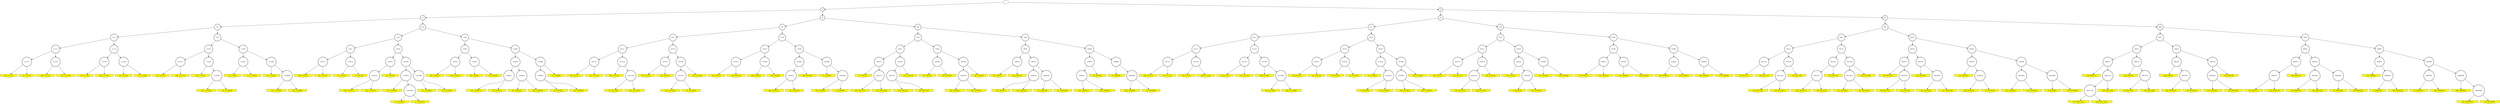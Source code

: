 // Huffman Tree
digraph {
	1 [label=1 shape=doublecircle]
	"" -> 1
	11 [label=11 shape=doublecircle]
	1 -> 11
	111 [label=111 shape=doublecircle]
	11 -> 111
	1111 [label=1111 shape=doublecircle]
	111 -> 1111
	11111 [label=11111 shape=doublecircle]
	1111 -> 11111
	111111 [label=111111 shape=doublecircle]
	11111 -> 111111
	1111111 [label="94: 1111111" color=black fillcolor=yellow shape=invhouse style=filled]
	111111 -> 1111111
	1111110 [label="8: 1111110" color=black fillcolor=yellow shape=invhouse style=filled]
	111111 -> 1111110
	111110 [label=111110 shape=doublecircle]
	11111 -> 111110
	1111101 [label="106: 1111101" color=black fillcolor=yellow shape=invhouse style=filled]
	111110 -> 1111101
	1111100 [label="101: 1111100" color=black fillcolor=yellow shape=invhouse style=filled]
	111110 -> 1111100
	11110 [label=11110 shape=doublecircle]
	1111 -> 11110
	111101 [label=111101 shape=doublecircle]
	11110 -> 111101
	1111011 [label="35: 1111011" color=black fillcolor=yellow shape=invhouse style=filled]
	111101 -> 1111011
	1111010 [label="205: 1111010" color=black fillcolor=yellow shape=invhouse style=filled]
	111101 -> 1111010
	111100 [label=111100 shape=doublecircle]
	11110 -> 111100
	1111001 [label="93: 1111001" color=black fillcolor=yellow shape=invhouse style=filled]
	111100 -> 1111001
	1111000 [label="72: 1111000" color=black fillcolor=yellow shape=invhouse style=filled]
	111100 -> 1111000
	1110 [label=1110 shape=doublecircle]
	111 -> 1110
	11101 [label=11101 shape=doublecircle]
	1110 -> 11101
	111011 [label=111011 shape=doublecircle]
	11101 -> 111011
	1110111 [label="45: 1110111" color=black fillcolor=yellow shape=invhouse style=filled]
	111011 -> 1110111
	1110110 [label="108: 1110110" color=black fillcolor=yellow shape=invhouse style=filled]
	111011 -> 1110110
	111010 [label=111010 shape=doublecircle]
	11101 -> 111010
	1110101 [label="109: 1110101" color=black fillcolor=yellow shape=invhouse style=filled]
	111010 -> 1110101
	1110100 [label=1110100 shape=doublecircle]
	111010 -> 1110100
	11101001 [label="225: 11101001" color=black fillcolor=yellow shape=invhouse style=filled]
	1110100 -> 11101001
	11101000 [label="44: 11101000" color=black fillcolor=yellow shape=invhouse style=filled]
	1110100 -> 11101000
	11100 [label=11100 shape=doublecircle]
	1110 -> 11100
	111001 [label=111001 shape=doublecircle]
	11100 -> 111001
	1110011 [label="33: 1110011" color=black fillcolor=yellow shape=invhouse style=filled]
	111001 -> 1110011
	1110010 [label="111: 1110010" color=black fillcolor=yellow shape=invhouse style=filled]
	111001 -> 1110010
	111000 [label=111000 shape=doublecircle]
	11100 -> 111000
	1110001 [label="91: 1110001" color=black fillcolor=yellow shape=invhouse style=filled]
	111000 -> 1110001
	1110000 [label=1110000 shape=doublecircle]
	111000 -> 1110000
	11100001 [label="231: 11100001" color=black fillcolor=yellow shape=invhouse style=filled]
	1110000 -> 11100001
	11100000 [label="48: 11100000" color=black fillcolor=yellow shape=invhouse style=filled]
	1110000 -> 11100000
	110 [label=110 shape=doublecircle]
	11 -> 110
	1101 [label=1101 shape=doublecircle]
	110 -> 1101
	11011 [label=11011 shape=doublecircle]
	1101 -> 11011
	110111 [label=110111 shape=doublecircle]
	11011 -> 110111
	1101111 [label="204: 1101111" color=black fillcolor=yellow shape=invhouse style=filled]
	110111 -> 1101111
	1101110 [label="49: 1101110" color=black fillcolor=yellow shape=invhouse style=filled]
	110111 -> 1101110
	110110 [label=110110 shape=doublecircle]
	11011 -> 110110
	1101101 [label="73: 1101101" color=black fillcolor=yellow shape=invhouse style=filled]
	110110 -> 1101101
	1101100 [label="9: 1101100" color=black fillcolor=yellow shape=invhouse style=filled]
	110110 -> 1101100
	11010 [label=11010 shape=doublecircle]
	1101 -> 11010
	110101 [label=110101 shape=doublecircle]
	11010 -> 110101
	1101011 [label=1101011 shape=doublecircle]
	110101 -> 1101011
	11010111 [label="238: 11010111" color=black fillcolor=yellow shape=invhouse style=filled]
	1101011 -> 11010111
	11010110 [label="232: 11010110" color=black fillcolor=yellow shape=invhouse style=filled]
	1101011 -> 11010110
	1101010 [label="32: 1101010" color=black fillcolor=yellow shape=invhouse style=filled]
	110101 -> 1101010
	110100 [label=110100 shape=doublecircle]
	11010 -> 110100
	1101001 [label=1101001 shape=doublecircle]
	110100 -> 1101001
	11010011 [label="237: 11010011" color=black fillcolor=yellow shape=invhouse style=filled]
	1101001 -> 11010011
	11010010 [label=11010010 shape=doublecircle]
	1101001 -> 11010010
	110100101 [label="0: 110100101" color=black fillcolor=yellow shape=invhouse style=filled]
	11010010 -> 110100101
	110100100 [label="2: 110100100" color=black fillcolor=yellow shape=invhouse style=filled]
	11010010 -> 110100100
	1101000 [label=1101000 shape=doublecircle]
	110100 -> 1101000
	11010001 [label="47: 11010001" color=black fillcolor=yellow shape=invhouse style=filled]
	1101000 -> 11010001
	11010000 [label="53: 11010000" color=black fillcolor=yellow shape=invhouse style=filled]
	1101000 -> 11010000
	1100 [label=1100 shape=doublecircle]
	110 -> 1100
	11001 [label=11001 shape=doublecircle]
	1100 -> 11001
	110011 [label=110011 shape=doublecircle]
	11001 -> 110011
	1100111 [label="241: 1100111" color=black fillcolor=yellow shape=invhouse style=filled]
	110011 -> 1100111
	1100110 [label="224: 1100110" color=black fillcolor=yellow shape=invhouse style=filled]
	110011 -> 1100110
	110010 [label=110010 shape=doublecircle]
	11001 -> 110010
	1100101 [label="90: 1100101" color=black fillcolor=yellow shape=invhouse style=filled]
	110010 -> 1100101
	1100100 [label="30: 1100100" color=black fillcolor=yellow shape=invhouse style=filled]
	110010 -> 1100100
	11000 [label=11000 shape=doublecircle]
	1100 -> 11000
	110001 [label=110001 shape=doublecircle]
	11000 -> 110001
	1100011 [label=1100011 shape=doublecircle]
	110001 -> 1100011
	11000111 [label="251: 11000111" color=black fillcolor=yellow shape=invhouse style=filled]
	1100011 -> 11000111
	11000110 [label="57: 11000110" color=black fillcolor=yellow shape=invhouse style=filled]
	1100011 -> 11000110
	1100010 [label=1100010 shape=doublecircle]
	110001 -> 1100010
	11000101 [label="52: 11000101" color=black fillcolor=yellow shape=invhouse style=filled]
	1100010 -> 11000101
	11000100 [label="239: 11000100" color=black fillcolor=yellow shape=invhouse style=filled]
	1100010 -> 11000100
	110000 [label=110000 shape=doublecircle]
	11000 -> 110000
	1100001 [label=1100001 shape=doublecircle]
	110000 -> 1100001
	11000011 [label="50: 11000011" color=black fillcolor=yellow shape=invhouse style=filled]
	1100001 -> 11000011
	11000010 [label="42: 11000010" color=black fillcolor=yellow shape=invhouse style=filled]
	1100001 -> 11000010
	1100000 [label="11: 1100000" color=black fillcolor=yellow shape=invhouse style=filled]
	110000 -> 1100000
	10 [label=10 shape=doublecircle]
	1 -> 10
	101 [label=101 shape=doublecircle]
	10 -> 101
	1011 [label=1011 shape=doublecircle]
	101 -> 1011
	10111 [label=10111 shape=doublecircle]
	1011 -> 10111
	101111 [label=101111 shape=doublecircle]
	10111 -> 101111
	1011111 [label="88: 1011111" color=black fillcolor=yellow shape=invhouse style=filled]
	101111 -> 1011111
	1011110 [label="113: 1011110" color=black fillcolor=yellow shape=invhouse style=filled]
	101111 -> 1011110
	101110 [label=101110 shape=doublecircle]
	10111 -> 101110
	1011101 [label="202: 1011101" color=black fillcolor=yellow shape=invhouse style=filled]
	101110 -> 1011101
	1011100 [label=1011100 shape=doublecircle]
	101110 -> 1011100
	10111001 [label="43: 10111001" color=black fillcolor=yellow shape=invhouse style=filled]
	1011100 -> 10111001
	10111000 [label="240: 10111000" color=black fillcolor=yellow shape=invhouse style=filled]
	1011100 -> 10111000
	10110 [label=10110 shape=doublecircle]
	1011 -> 10110
	101101 [label=101101 shape=doublecircle]
	10110 -> 101101
	1011011 [label="75: 1011011" color=black fillcolor=yellow shape=invhouse style=filled]
	101101 -> 1011011
	1011010 [label="29: 1011010" color=black fillcolor=yellow shape=invhouse style=filled]
	101101 -> 1011010
	101100 [label=101100 shape=doublecircle]
	10110 -> 101100
	1011001 [label=1011001 shape=doublecircle]
	101100 -> 1011001
	10110011 [label="234: 10110011" color=black fillcolor=yellow shape=invhouse style=filled]
	1011001 -> 10110011
	10110010 [label="51: 10110010" color=black fillcolor=yellow shape=invhouse style=filled]
	1011001 -> 10110010
	1011000 [label="114: 1011000" color=black fillcolor=yellow shape=invhouse style=filled]
	101100 -> 1011000
	1010 [label=1010 shape=doublecircle]
	101 -> 1010
	10101 [label=10101 shape=doublecircle]
	1010 -> 10101
	101011 [label=101011 shape=doublecircle]
	10101 -> 101011
	1010111 [label="56: 1010111" color=black fillcolor=yellow shape=invhouse style=filled]
	101011 -> 1010111
	1010110 [label="142: 1010110" color=black fillcolor=yellow shape=invhouse style=filled]
	101011 -> 1010110
	101010 [label=101010 shape=doublecircle]
	10101 -> 101010
	1010101 [label="236: 1010101" color=black fillcolor=yellow shape=invhouse style=filled]
	101010 -> 1010101
	1010100 [label="86: 1010100" color=black fillcolor=yellow shape=invhouse style=filled]
	101010 -> 1010100
	10100 [label=10100 shape=doublecircle]
	1010 -> 10100
	101001 [label=101001 shape=doublecircle]
	10100 -> 101001
	1010011 [label=1010011 shape=doublecircle]
	101001 -> 1010011
	10100111 [label="242: 10100111" color=black fillcolor=yellow shape=invhouse style=filled]
	1010011 -> 10100111
	10100110 [label="59: 10100110" color=black fillcolor=yellow shape=invhouse style=filled]
	1010011 -> 10100110
	1010010 [label="200: 1010010" color=black fillcolor=yellow shape=invhouse style=filled]
	101001 -> 1010010
	101000 [label=101000 shape=doublecircle]
	10100 -> 101000
	1010001 [label="77: 1010001" color=black fillcolor=yellow shape=invhouse style=filled]
	101000 -> 1010001
	1010000 [label=1010000 shape=doublecircle]
	101000 -> 1010000
	10100001 [label="58: 10100001" color=black fillcolor=yellow shape=invhouse style=filled]
	1010000 -> 10100001
	10100000 [label="4: 10100000" color=black fillcolor=yellow shape=invhouse style=filled]
	1010000 -> 10100000
	100 [label=100 shape=doublecircle]
	10 -> 100
	1001 [label=1001 shape=doublecircle]
	100 -> 1001
	10011 [label=10011 shape=doublecircle]
	1001 -> 10011
	100111 [label=100111 shape=doublecircle]
	10011 -> 100111
	1001111 [label="13: 1001111" color=black fillcolor=yellow shape=invhouse style=filled]
	100111 -> 1001111
	1001110 [label=1001110 shape=doublecircle]
	100111 -> 1001110
	10011101 [label="233: 10011101" color=black fillcolor=yellow shape=invhouse style=filled]
	1001110 -> 10011101
	10011100 [label="254: 10011100" color=black fillcolor=yellow shape=invhouse style=filled]
	1001110 -> 10011100
	100110 [label=100110 shape=doublecircle]
	10011 -> 100110
	1001101 [label=1001101 shape=doublecircle]
	100110 -> 1001101
	10011011 [label="223: 10011011" color=black fillcolor=yellow shape=invhouse style=filled]
	1001101 -> 10011011
	10011010 [label="54: 10011010" color=black fillcolor=yellow shape=invhouse style=filled]
	1001101 -> 10011010
	1001100 [label="116: 1001100" color=black fillcolor=yellow shape=invhouse style=filled]
	100110 -> 1001100
	10010 [label=10010 shape=doublecircle]
	1001 -> 10010
	100101 [label=100101 shape=doublecircle]
	10010 -> 100101
	1001011 [label="81: 1001011" color=black fillcolor=yellow shape=invhouse style=filled]
	100101 -> 1001011
	1001010 [label="146: 1001010" color=black fillcolor=yellow shape=invhouse style=filled]
	100101 -> 1001010
	100100 [label=100100 shape=doublecircle]
	10010 -> 100100
	1001001 [label=1001001 shape=doublecircle]
	100100 -> 1001001
	10010011 [label="250: 10010011" color=black fillcolor=yellow shape=invhouse style=filled]
	1001001 -> 10010011
	10010010 [label="248: 10010010" color=black fillcolor=yellow shape=invhouse style=filled]
	1001001 -> 10010010
	1001000 [label="40: 1001000" color=black fillcolor=yellow shape=invhouse style=filled]
	100100 -> 1001000
	1000 [label=1000 shape=doublecircle]
	100 -> 1000
	10001 [label=10001 shape=doublecircle]
	1000 -> 10001
	100011 [label=100011 shape=doublecircle]
	10001 -> 100011
	1000111 [label="83: 1000111" color=black fillcolor=yellow shape=invhouse style=filled]
	100011 -> 1000111
	1000110 [label="144: 1000110" color=black fillcolor=yellow shape=invhouse style=filled]
	100011 -> 1000110
	100010 [label=100010 shape=doublecircle]
	10001 -> 100010
	1000101 [label=1000101 shape=doublecircle]
	100010 -> 1000101
	10001011 [label="60: 10001011" color=black fillcolor=yellow shape=invhouse style=filled]
	1000101 -> 10001011
	10001010 [label="243: 10001010" color=black fillcolor=yellow shape=invhouse style=filled]
	1000101 -> 10001010
	1000100 [label=1000100 shape=doublecircle]
	100010 -> 1000100
	10001001 [label="55: 10001001" color=black fillcolor=yellow shape=invhouse style=filled]
	1000100 -> 10001001
	10001000 [label="41: 10001000" color=black fillcolor=yellow shape=invhouse style=filled]
	1000100 -> 10001000
	10000 [label=10000 shape=doublecircle]
	1000 -> 10000
	100001 [label=100001 shape=doublecircle]
	10000 -> 100001
	1000011 [label=1000011 shape=doublecircle]
	100001 -> 1000011
	10000111 [label="235: 10000111" color=black fillcolor=yellow shape=invhouse style=filled]
	1000011 -> 10000111
	10000110 [label="244: 10000110" color=black fillcolor=yellow shape=invhouse style=filled]
	1000011 -> 10000110
	1000010 [label="84: 1000010" color=black fillcolor=yellow shape=invhouse style=filled]
	100001 -> 1000010
	100000 [label=100000 shape=doublecircle]
	10000 -> 100000
	1000001 [label="27: 1000001" color=black fillcolor=yellow shape=invhouse style=filled]
	100000 -> 1000001
	1000000 [label=1000000 shape=doublecircle]
	100000 -> 1000000
	10000001 [label="249: 10000001" color=black fillcolor=yellow shape=invhouse style=filled]
	1000000 -> 10000001
	10000000 [label="61: 10000000" color=black fillcolor=yellow shape=invhouse style=filled]
	1000000 -> 10000000
	0 [label=0 shape=doublecircle]
	"" -> 0
	01 [label=01 shape=doublecircle]
	0 -> 01
	011 [label=011 shape=doublecircle]
	01 -> 011
	0111 [label=0111 shape=doublecircle]
	011 -> 0111
	01111 [label=01111 shape=doublecircle]
	0111 -> 01111
	011111 [label=011111 shape=doublecircle]
	01111 -> 011111
	0111111 [label="140: 0111111" color=black fillcolor=yellow shape=invhouse style=filled]
	011111 -> 0111111
	0111110 [label="15: 0111110" color=black fillcolor=yellow shape=invhouse style=filled]
	011111 -> 0111110
	011110 [label=011110 shape=doublecircle]
	01111 -> 011110
	0111101 [label="19: 0111101" color=black fillcolor=yellow shape=invhouse style=filled]
	011110 -> 0111101
	0111100 [label="148: 0111100" color=black fillcolor=yellow shape=invhouse style=filled]
	011110 -> 0111100
	01110 [label=01110 shape=doublecircle]
	0111 -> 01110
	011101 [label=011101 shape=doublecircle]
	01110 -> 011101
	0111011 [label="25: 0111011" color=black fillcolor=yellow shape=invhouse style=filled]
	011101 -> 0111011
	0111010 [label="118: 0111010" color=black fillcolor=yellow shape=invhouse style=filled]
	011101 -> 0111010
	011100 [label=011100 shape=doublecircle]
	01110 -> 011100
	0111001 [label="198: 0111001" color=black fillcolor=yellow shape=invhouse style=filled]
	011100 -> 0111001
	0111000 [label=0111000 shape=doublecircle]
	011100 -> 0111000
	01110001 [label="62: 01110001" color=black fillcolor=yellow shape=invhouse style=filled]
	0111000 -> 01110001
	01110000 [label="246: 01110000" color=black fillcolor=yellow shape=invhouse style=filled]
	0111000 -> 01110000
	0110 [label=0110 shape=doublecircle]
	011 -> 0110
	01101 [label=01101 shape=doublecircle]
	0110 -> 01101
	011011 [label=011011 shape=doublecircle]
	01101 -> 011011
	0110111 [label="138: 0110111" color=black fillcolor=yellow shape=invhouse style=filled]
	011011 -> 0110111
	0110110 [label="23: 0110110" color=black fillcolor=yellow shape=invhouse style=filled]
	011011 -> 0110110
	011010 [label=011010 shape=doublecircle]
	01101 -> 011010
	0110101 [label="79: 0110101" color=black fillcolor=yellow shape=invhouse style=filled]
	011010 -> 0110101
	0110100 [label="17: 0110100" color=black fillcolor=yellow shape=invhouse style=filled]
	011010 -> 0110100
	01100 [label=01100 shape=doublecircle]
	0110 -> 01100
	011001 [label=011001 shape=doublecircle]
	01100 -> 011001
	0110011 [label="21: 0110011" color=black fillcolor=yellow shape=invhouse style=filled]
	011001 -> 0110011
	0110010 [label=0110010 shape=doublecircle]
	011001 -> 0110010
	01100101 [label="5: 01100101" color=black fillcolor=yellow shape=invhouse style=filled]
	0110010 -> 01100101
	01100100 [label="63: 01100100" color=black fillcolor=yellow shape=invhouse style=filled]
	0110010 -> 01100100
	011000 [label=011000 shape=doublecircle]
	01100 -> 011000
	0110001 [label=0110001 shape=doublecircle]
	011000 -> 0110001
	01100011 [label="245: 01100011" color=black fillcolor=yellow shape=invhouse style=filled]
	0110001 -> 01100011
	01100010 [label="247: 01100010" color=black fillcolor=yellow shape=invhouse style=filled]
	0110001 -> 01100010
	0110000 [label="150: 0110000" color=black fillcolor=yellow shape=invhouse style=filled]
	011000 -> 0110000
	010 [label=010 shape=doublecircle]
	01 -> 010
	0101 [label=0101 shape=doublecircle]
	010 -> 0101
	01011 [label=01011 shape=doublecircle]
	0101 -> 01011
	010111 [label=010111 shape=doublecircle]
	01011 -> 010111
	0101111 [label="120: 0101111" color=black fillcolor=yellow shape=invhouse style=filled]
	010111 -> 0101111
	0101110 [label="172: 0101110" color=black fillcolor=yellow shape=invhouse style=filled]
	010111 -> 0101110
	010110 [label=010110 shape=doublecircle]
	01011 -> 010110
	0101101 [label=0101101 shape=doublecircle]
	010110 -> 0101101
	01011011 [label="222: 01011011" color=black fillcolor=yellow shape=invhouse style=filled]
	0101101 -> 01011011
	01011010 [label="65: 01011010" color=black fillcolor=yellow shape=invhouse style=filled]
	0101101 -> 01011010
	0101100 [label="166: 0101100" color=black fillcolor=yellow shape=invhouse style=filled]
	010110 -> 0101100
	01010 [label=01010 shape=doublecircle]
	0101 -> 01010
	010101 [label=010101 shape=doublecircle]
	01010 -> 010101
	0101011 [label="136: 0101011" color=black fillcolor=yellow shape=invhouse style=filled]
	010101 -> 0101011
	0101010 [label=0101010 shape=doublecircle]
	010101 -> 0101010
	01010101 [label="1: 01010101" color=black fillcolor=yellow shape=invhouse style=filled]
	0101010 -> 01010101
	01010100 [label="64: 01010100" color=black fillcolor=yellow shape=invhouse style=filled]
	0101010 -> 01010100
	010100 [label=010100 shape=doublecircle]
	01010 -> 010100
	0101001 [label="152: 0101001" color=black fillcolor=yellow shape=invhouse style=filled]
	010100 -> 0101001
	0101000 [label="196: 0101000" color=black fillcolor=yellow shape=invhouse style=filled]
	010100 -> 0101000
	0100 [label=0100 shape=doublecircle]
	010 -> 0100
	01001 [label=01001 shape=doublecircle]
	0100 -> 01001
	010011 [label=010011 shape=doublecircle]
	01001 -> 010011
	0100111 [label="174: 0100111" color=black fillcolor=yellow shape=invhouse style=filled]
	010011 -> 0100111
	0100110 [label="170: 0100110" color=black fillcolor=yellow shape=invhouse style=filled]
	010011 -> 0100110
	010010 [label=010010 shape=doublecircle]
	01001 -> 010010
	0100101 [label="122: 0100101" color=black fillcolor=yellow shape=invhouse style=filled]
	010010 -> 0100101
	0100100 [label="134: 0100100" color=black fillcolor=yellow shape=invhouse style=filled]
	010010 -> 0100100
	01000 [label=01000 shape=doublecircle]
	0100 -> 01000
	010001 [label=010001 shape=doublecircle]
	01000 -> 010001
	0100011 [label="154: 0100011" color=black fillcolor=yellow shape=invhouse style=filled]
	010001 -> 0100011
	0100010 [label="132: 0100010" color=black fillcolor=yellow shape=invhouse style=filled]
	010001 -> 0100010
	010000 [label=010000 shape=doublecircle]
	01000 -> 010000
	0100001 [label="168: 0100001" color=black fillcolor=yellow shape=invhouse style=filled]
	010000 -> 0100001
	0100000 [label="177: 0100000" color=black fillcolor=yellow shape=invhouse style=filled]
	010000 -> 0100000
	00 [label=00 shape=doublecircle]
	0 -> 00
	001 [label=001 shape=doublecircle]
	00 -> 001
	0011 [label=0011 shape=doublecircle]
	001 -> 0011
	00111 [label=00111 shape=doublecircle]
	0011 -> 00111
	001111 [label=001111 shape=doublecircle]
	00111 -> 001111
	0011111 [label="125: 0011111" color=black fillcolor=yellow shape=invhouse style=filled]
	001111 -> 0011111
	0011110 [label="156: 0011110" color=black fillcolor=yellow shape=invhouse style=filled]
	001111 -> 0011110
	001110 [label=001110 shape=doublecircle]
	00111 -> 001110
	0011101 [label=0011101 shape=doublecircle]
	001110 -> 0011101
	00111011 [label="218: 00111011" color=black fillcolor=yellow shape=invhouse style=filled]
	0011101 -> 00111011
	00111010 [label="212: 00111010" color=black fillcolor=yellow shape=invhouse style=filled]
	0011101 -> 00111010
	0011100 [label="127: 0011100" color=black fillcolor=yellow shape=invhouse style=filled]
	001110 -> 0011100
	00110 [label=00110 shape=doublecircle]
	0011 -> 00110
	001101 [label=001101 shape=doublecircle]
	00110 -> 001101
	0011011 [label=0011011 shape=doublecircle]
	001101 -> 0011011
	00110111 [label="220: 00110111" color=black fillcolor=yellow shape=invhouse style=filled]
	0011011 -> 00110111
	00110110 [label="66: 00110110" color=black fillcolor=yellow shape=invhouse style=filled]
	0011011 -> 00110110
	0011010 [label="179: 0011010" color=black fillcolor=yellow shape=invhouse style=filled]
	001101 -> 0011010
	001100 [label=001100 shape=doublecircle]
	00110 -> 001100
	0011001 [label=0011001 shape=doublecircle]
	001100 -> 0011001
	00110011 [label="211: 00110011" color=black fillcolor=yellow shape=invhouse style=filled]
	0011001 -> 00110011
	00110010 [label="214: 00110010" color=black fillcolor=yellow shape=invhouse style=filled]
	0011001 -> 00110010
	0011000 [label="163: 0011000" color=black fillcolor=yellow shape=invhouse style=filled]
	001100 -> 0011000
	0010 [label=0010 shape=doublecircle]
	001 -> 0010
	00101 [label=00101 shape=doublecircle]
	0010 -> 00101
	001011 [label=001011 shape=doublecircle]
	00101 -> 001011
	0010111 [label="194: 0010111" color=black fillcolor=yellow shape=invhouse style=filled]
	001011 -> 0010111
	0010110 [label=0010110 shape=doublecircle]
	001011 -> 0010110
	00101101 [label="68: 00101101" color=black fillcolor=yellow shape=invhouse style=filled]
	0010110 -> 00101101
	00101100 [label="39: 00101100" color=black fillcolor=yellow shape=invhouse style=filled]
	0010110 -> 00101100
	001010 [label=001010 shape=doublecircle]
	00101 -> 001010
	0010101 [label="159: 0010101" color=black fillcolor=yellow shape=invhouse style=filled]
	001010 -> 0010101
	0010100 [label=0010100 shape=doublecircle]
	001010 -> 0010100
	00101001 [label="221: 00101001" color=black fillcolor=yellow shape=invhouse style=filled]
	0010100 -> 00101001
	00101000 [label="217: 00101000" color=black fillcolor=yellow shape=invhouse style=filled]
	0010100 -> 00101000
	00100 [label=00100 shape=doublecircle]
	0010 -> 00100
	001001 [label=001001 shape=doublecircle]
	00100 -> 001001
	0010011 [label="161: 0010011" color=black fillcolor=yellow shape=invhouse style=filled]
	001001 -> 0010011
	0010010 [label=0010010 shape=doublecircle]
	001001 -> 0010010
	00100101 [label="209: 00100101" color=black fillcolor=yellow shape=invhouse style=filled]
	0010010 -> 00100101
	00100100 [label="37: 00100100" color=black fillcolor=yellow shape=invhouse style=filled]
	0010010 -> 00100100
	001000 [label=001000 shape=doublecircle]
	00100 -> 001000
	0010001 [label=0010001 shape=doublecircle]
	001000 -> 0010001
	00100011 [label="252: 00100011" color=black fillcolor=yellow shape=invhouse style=filled]
	0010001 -> 00100011
	00100010 [label="210: 00100010" color=black fillcolor=yellow shape=invhouse style=filled]
	0010001 -> 00100010
	0010000 [label=0010000 shape=doublecircle]
	001000 -> 0010000
	00100001 [label="6: 00100001" color=black fillcolor=yellow shape=invhouse style=filled]
	0010000 -> 00100001
	00100000 [label="216: 00100000" color=black fillcolor=yellow shape=invhouse style=filled]
	0010000 -> 00100000
	000 [label=000 shape=doublecircle]
	00 -> 000
	0001 [label=0001 shape=doublecircle]
	000 -> 0001
	00011 [label=00011 shape=doublecircle]
	0001 -> 00011
	000111 [label=000111 shape=doublecircle]
	00011 -> 000111
	0001111 [label="129: 0001111" color=black fillcolor=yellow shape=invhouse style=filled]
	000111 -> 0001111
	0001110 [label=0001110 shape=doublecircle]
	000111 -> 0001110
	00011101 [label=00011101 shape=doublecircle]
	0001110 -> 00011101
	000111011 [label="227: 000111011" color=black fillcolor=yellow shape=invhouse style=filled]
	00011101 -> 000111011
	000111010 [label="229: 000111010" color=black fillcolor=yellow shape=invhouse style=filled]
	00011101 -> 000111010
	00011100 [label="253: 00011100" color=black fillcolor=yellow shape=invhouse style=filled]
	0001110 -> 00011100
	000110 [label=000110 shape=doublecircle]
	00011 -> 000110
	0001101 [label="192: 0001101" color=black fillcolor=yellow shape=invhouse style=filled]
	000110 -> 0001101
	0001100 [label=0001100 shape=doublecircle]
	000110 -> 0001100
	00011001 [label="36: 00011001" color=black fillcolor=yellow shape=invhouse style=filled]
	0001100 -> 00011001
	00011000 [label="226: 00011000" color=black fillcolor=yellow shape=invhouse style=filled]
	0001100 -> 00011000
	00010 [label=00010 shape=doublecircle]
	0001 -> 00010
	000101 [label=000101 shape=doublecircle]
	00010 -> 000101
	0001011 [label="182: 0001011" color=black fillcolor=yellow shape=invhouse style=filled]
	000101 -> 0001011
	0001010 [label=0001010 shape=doublecircle]
	000101 -> 0001010
	00010101 [label="228: 00010101" color=black fillcolor=yellow shape=invhouse style=filled]
	0001010 -> 00010101
	00010100 [label="69: 00010100" color=black fillcolor=yellow shape=invhouse style=filled]
	0001010 -> 00010100
	000100 [label=000100 shape=doublecircle]
	00010 -> 000100
	0001001 [label=0001001 shape=doublecircle]
	000100 -> 0001001
	00010011 [label="215: 00010011" color=black fillcolor=yellow shape=invhouse style=filled]
	0001001 -> 00010011
	00010010 [label="98: 00010010" color=black fillcolor=yellow shape=invhouse style=filled]
	0001001 -> 00010010
	0001000 [label="184: 0001000" color=black fillcolor=yellow shape=invhouse style=filled]
	000100 -> 0001000
	0000 [label=0000 shape=doublecircle]
	000 -> 0000
	00001 [label=00001 shape=doublecircle]
	0000 -> 00001
	000011 [label=000011 shape=doublecircle]
	00001 -> 000011
	0000111 [label=0000111 shape=doublecircle]
	000011 -> 0000111
	00001111 [label="99: 00001111" color=black fillcolor=yellow shape=invhouse style=filled]
	0000111 -> 00001111
	00001110 [label="208: 00001110" color=black fillcolor=yellow shape=invhouse style=filled]
	0000111 -> 00001110
	0000110 [label="189: 0000110" color=black fillcolor=yellow shape=invhouse style=filled]
	000011 -> 0000110
	000010 [label=000010 shape=doublecircle]
	00001 -> 000010
	0000101 [label=0000101 shape=doublecircle]
	000010 -> 0000101
	00001011 [label="103: 00001011" color=black fillcolor=yellow shape=invhouse style=filled]
	0000101 -> 00001011
	00001010 [label="102: 00001010" color=black fillcolor=yellow shape=invhouse style=filled]
	0000101 -> 00001010
	0000100 [label=0000100 shape=doublecircle]
	000010 -> 0000100
	00001001 [label="97: 00001001" color=black fillcolor=yellow shape=invhouse style=filled]
	0000100 -> 00001001
	00001000 [label="95: 00001000" color=black fillcolor=yellow shape=invhouse style=filled]
	0000100 -> 00001000
	00000 [label=00000 shape=doublecircle]
	0000 -> 00000
	000001 [label=000001 shape=doublecircle]
	00000 -> 000001
	0000011 [label="187: 0000011" color=black fillcolor=yellow shape=invhouse style=filled]
	000001 -> 0000011
	0000010 [label=0000010 shape=doublecircle]
	000001 -> 0000010
	00000101 [label="3: 00000101" color=black fillcolor=yellow shape=invhouse style=filled]
	0000010 -> 00000101
	00000100 [label="105: 00000100" color=black fillcolor=yellow shape=invhouse style=filled]
	0000010 -> 00000100
	000000 [label=000000 shape=doublecircle]
	00000 -> 000000
	0000001 [label=0000001 shape=doublecircle]
	000000 -> 0000001
	00000011 [label="70: 00000011" color=black fillcolor=yellow shape=invhouse style=filled]
	0000001 -> 00000011
	00000010 [label="230: 00000010" color=black fillcolor=yellow shape=invhouse style=filled]
	0000001 -> 00000010
	0000000 [label=0000000 shape=doublecircle]
	000000 -> 0000000
	00000001 [label="206: 00000001" color=black fillcolor=yellow shape=invhouse style=filled]
	0000000 -> 00000001
	00000000 [label=00000000 shape=doublecircle]
	0000000 -> 00000000
	000000001 [label="255: 000000001" color=black fillcolor=yellow shape=invhouse style=filled]
	00000000 -> 000000001
	000000000 [label="46: 000000000" color=black fillcolor=yellow shape=invhouse style=filled]
	00000000 -> 000000000
}